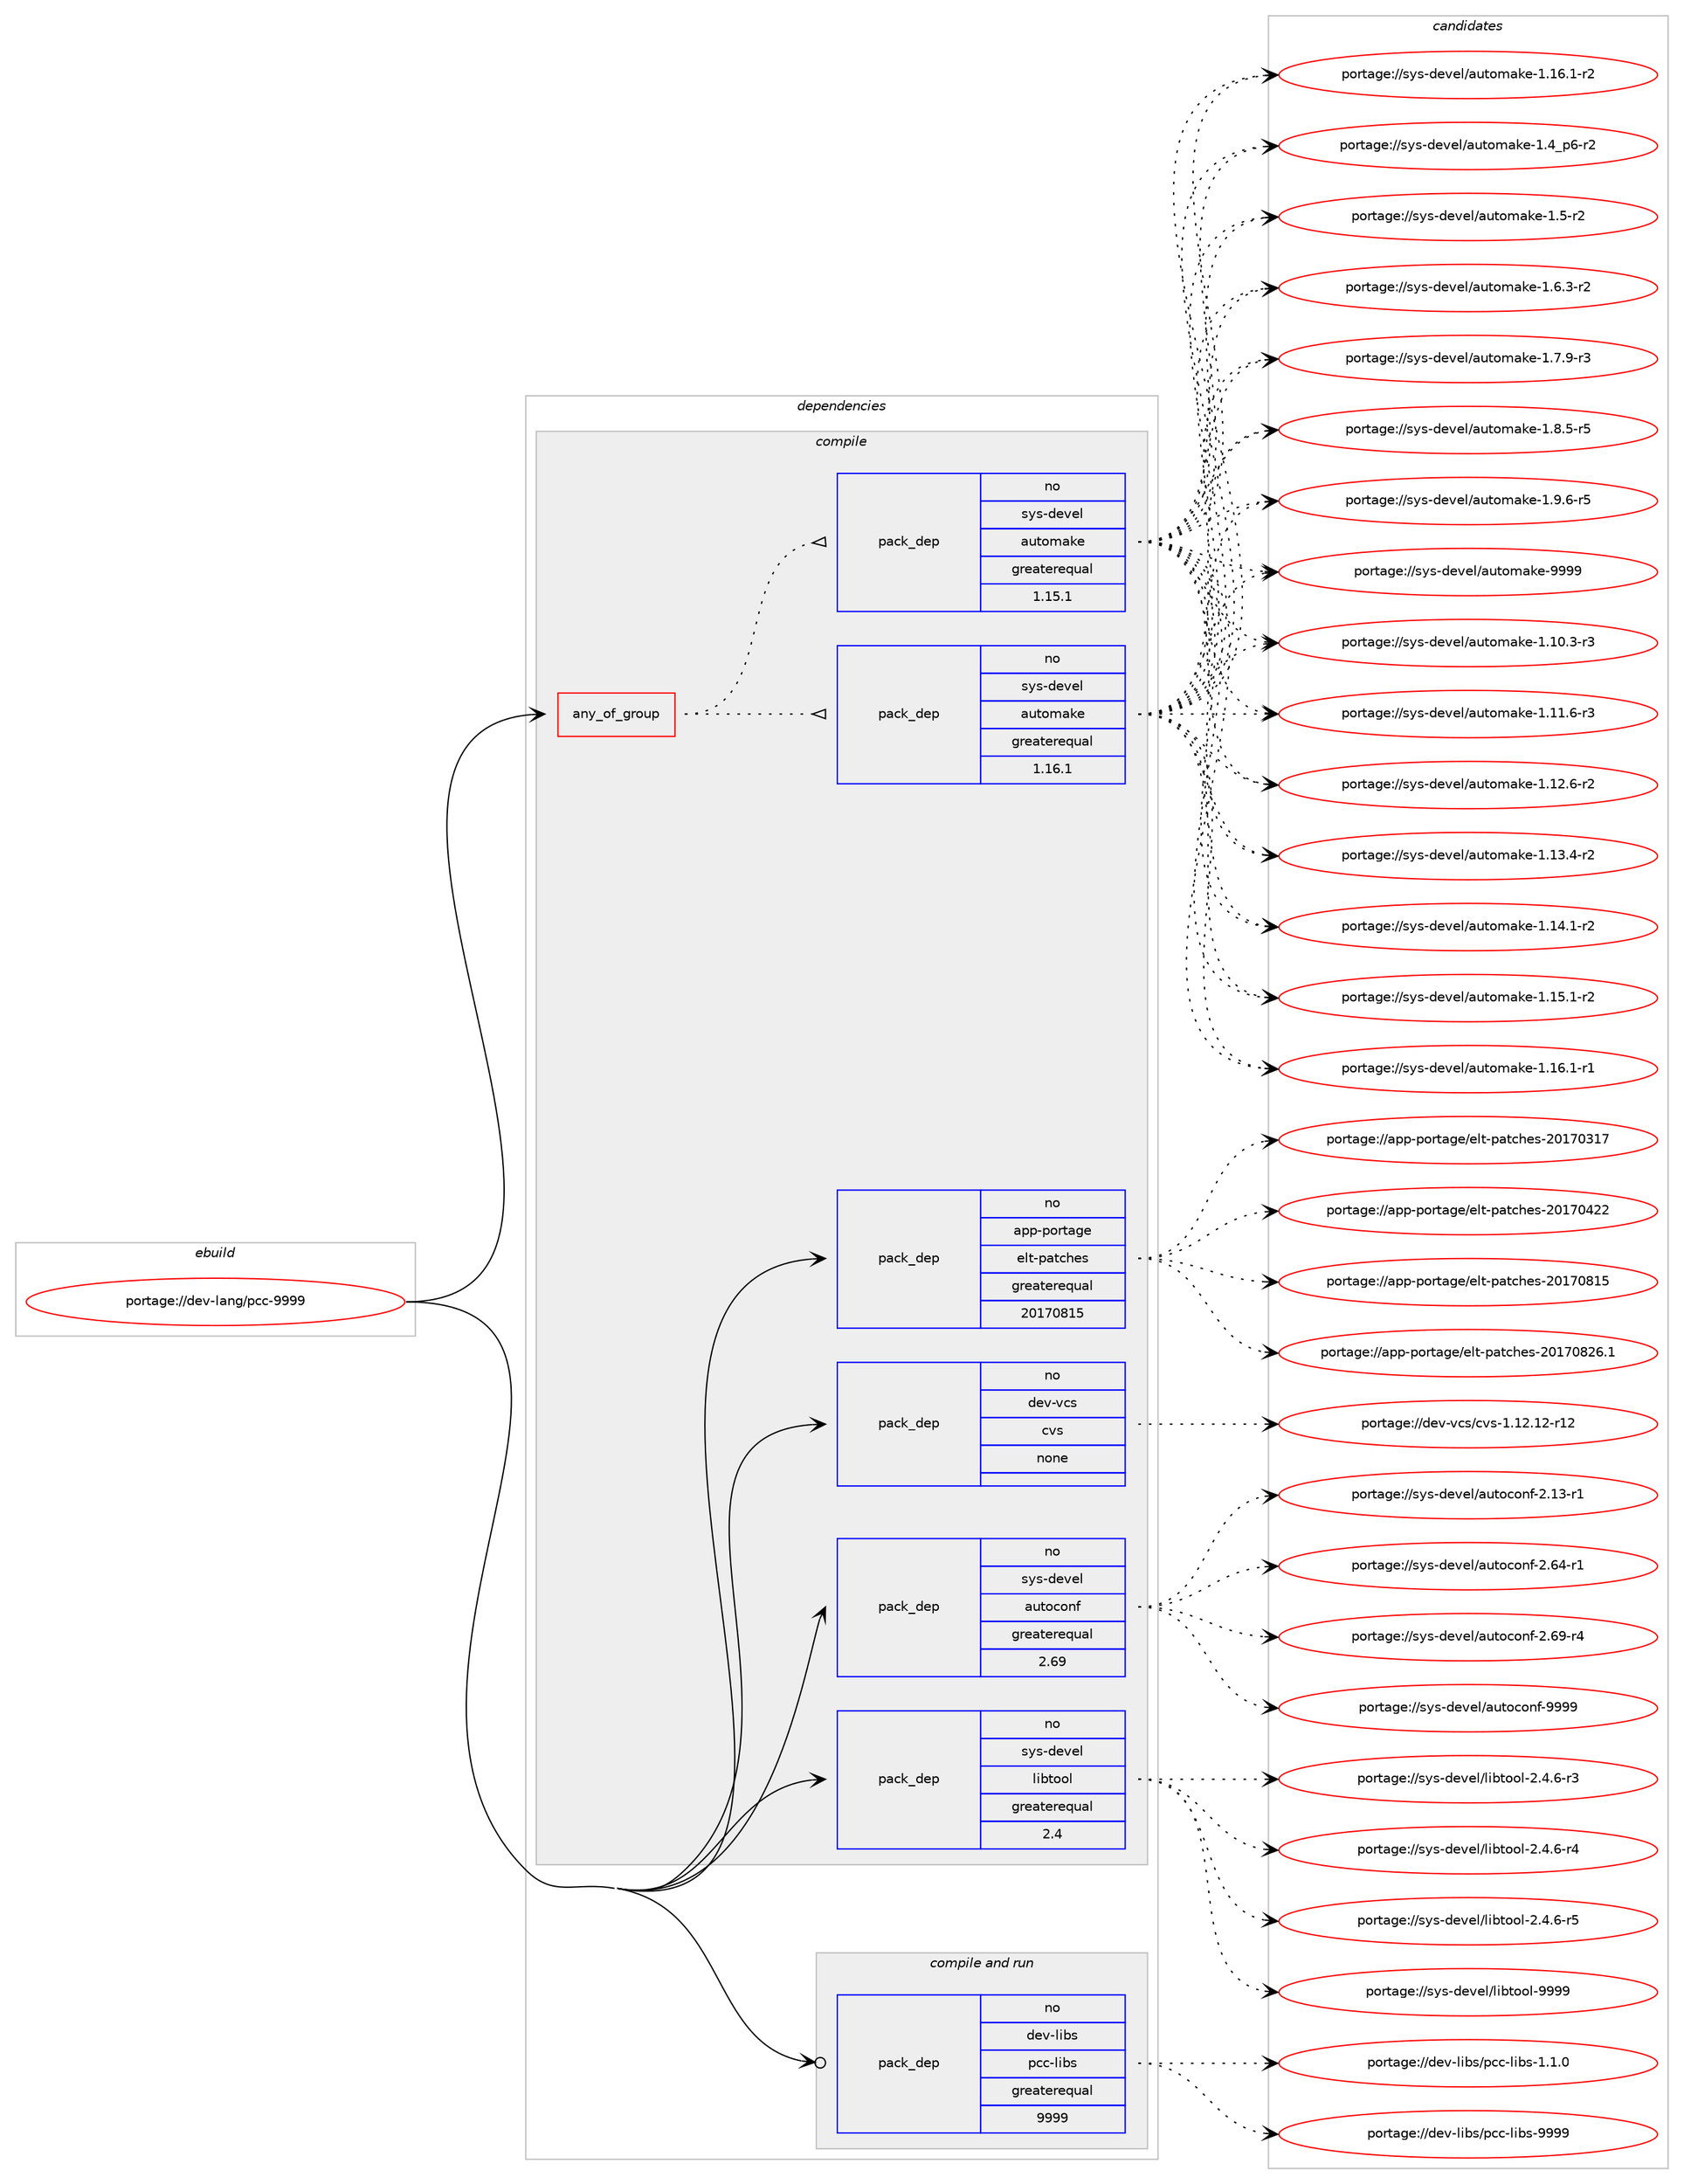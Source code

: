 digraph prolog {

# *************
# Graph options
# *************

newrank=true;
concentrate=true;
compound=true;
graph [rankdir=LR,fontname=Helvetica,fontsize=10,ranksep=1.5];#, ranksep=2.5, nodesep=0.2];
edge  [arrowhead=vee];
node  [fontname=Helvetica,fontsize=10];

# **********
# The ebuild
# **********

subgraph cluster_leftcol {
color=gray;
rank=same;
label=<<i>ebuild</i>>;
id [label="portage://dev-lang/pcc-9999", color=red, width=4, href="../dev-lang/pcc-9999.svg"];
}

# ****************
# The dependencies
# ****************

subgraph cluster_midcol {
color=gray;
label=<<i>dependencies</i>>;
subgraph cluster_compile {
fillcolor="#eeeeee";
style=filled;
label=<<i>compile</i>>;
subgraph any2732 {
dependency94770 [label=<<TABLE BORDER="0" CELLBORDER="1" CELLSPACING="0" CELLPADDING="4"><TR><TD CELLPADDING="10">any_of_group</TD></TR></TABLE>>, shape=none, color=red];subgraph pack72471 {
dependency94771 [label=<<TABLE BORDER="0" CELLBORDER="1" CELLSPACING="0" CELLPADDING="4" WIDTH="220"><TR><TD ROWSPAN="6" CELLPADDING="30">pack_dep</TD></TR><TR><TD WIDTH="110">no</TD></TR><TR><TD>sys-devel</TD></TR><TR><TD>automake</TD></TR><TR><TD>greaterequal</TD></TR><TR><TD>1.16.1</TD></TR></TABLE>>, shape=none, color=blue];
}
dependency94770:e -> dependency94771:w [weight=20,style="dotted",arrowhead="oinv"];
subgraph pack72472 {
dependency94772 [label=<<TABLE BORDER="0" CELLBORDER="1" CELLSPACING="0" CELLPADDING="4" WIDTH="220"><TR><TD ROWSPAN="6" CELLPADDING="30">pack_dep</TD></TR><TR><TD WIDTH="110">no</TD></TR><TR><TD>sys-devel</TD></TR><TR><TD>automake</TD></TR><TR><TD>greaterequal</TD></TR><TR><TD>1.15.1</TD></TR></TABLE>>, shape=none, color=blue];
}
dependency94770:e -> dependency94772:w [weight=20,style="dotted",arrowhead="oinv"];
}
id:e -> dependency94770:w [weight=20,style="solid",arrowhead="vee"];
subgraph pack72473 {
dependency94773 [label=<<TABLE BORDER="0" CELLBORDER="1" CELLSPACING="0" CELLPADDING="4" WIDTH="220"><TR><TD ROWSPAN="6" CELLPADDING="30">pack_dep</TD></TR><TR><TD WIDTH="110">no</TD></TR><TR><TD>app-portage</TD></TR><TR><TD>elt-patches</TD></TR><TR><TD>greaterequal</TD></TR><TR><TD>20170815</TD></TR></TABLE>>, shape=none, color=blue];
}
id:e -> dependency94773:w [weight=20,style="solid",arrowhead="vee"];
subgraph pack72474 {
dependency94774 [label=<<TABLE BORDER="0" CELLBORDER="1" CELLSPACING="0" CELLPADDING="4" WIDTH="220"><TR><TD ROWSPAN="6" CELLPADDING="30">pack_dep</TD></TR><TR><TD WIDTH="110">no</TD></TR><TR><TD>dev-vcs</TD></TR><TR><TD>cvs</TD></TR><TR><TD>none</TD></TR><TR><TD></TD></TR></TABLE>>, shape=none, color=blue];
}
id:e -> dependency94774:w [weight=20,style="solid",arrowhead="vee"];
subgraph pack72475 {
dependency94775 [label=<<TABLE BORDER="0" CELLBORDER="1" CELLSPACING="0" CELLPADDING="4" WIDTH="220"><TR><TD ROWSPAN="6" CELLPADDING="30">pack_dep</TD></TR><TR><TD WIDTH="110">no</TD></TR><TR><TD>sys-devel</TD></TR><TR><TD>autoconf</TD></TR><TR><TD>greaterequal</TD></TR><TR><TD>2.69</TD></TR></TABLE>>, shape=none, color=blue];
}
id:e -> dependency94775:w [weight=20,style="solid",arrowhead="vee"];
subgraph pack72476 {
dependency94776 [label=<<TABLE BORDER="0" CELLBORDER="1" CELLSPACING="0" CELLPADDING="4" WIDTH="220"><TR><TD ROWSPAN="6" CELLPADDING="30">pack_dep</TD></TR><TR><TD WIDTH="110">no</TD></TR><TR><TD>sys-devel</TD></TR><TR><TD>libtool</TD></TR><TR><TD>greaterequal</TD></TR><TR><TD>2.4</TD></TR></TABLE>>, shape=none, color=blue];
}
id:e -> dependency94776:w [weight=20,style="solid",arrowhead="vee"];
}
subgraph cluster_compileandrun {
fillcolor="#eeeeee";
style=filled;
label=<<i>compile and run</i>>;
subgraph pack72477 {
dependency94777 [label=<<TABLE BORDER="0" CELLBORDER="1" CELLSPACING="0" CELLPADDING="4" WIDTH="220"><TR><TD ROWSPAN="6" CELLPADDING="30">pack_dep</TD></TR><TR><TD WIDTH="110">no</TD></TR><TR><TD>dev-libs</TD></TR><TR><TD>pcc-libs</TD></TR><TR><TD>greaterequal</TD></TR><TR><TD>9999</TD></TR></TABLE>>, shape=none, color=blue];
}
id:e -> dependency94777:w [weight=20,style="solid",arrowhead="odotvee"];
}
subgraph cluster_run {
fillcolor="#eeeeee";
style=filled;
label=<<i>run</i>>;
}
}

# **************
# The candidates
# **************

subgraph cluster_choices {
rank=same;
color=gray;
label=<<i>candidates</i>>;

subgraph choice72471 {
color=black;
nodesep=1;
choiceportage11512111545100101118101108479711711611110997107101454946494846514511451 [label="portage://sys-devel/automake-1.10.3-r3", color=red, width=4,href="../sys-devel/automake-1.10.3-r3.svg"];
choiceportage11512111545100101118101108479711711611110997107101454946494946544511451 [label="portage://sys-devel/automake-1.11.6-r3", color=red, width=4,href="../sys-devel/automake-1.11.6-r3.svg"];
choiceportage11512111545100101118101108479711711611110997107101454946495046544511450 [label="portage://sys-devel/automake-1.12.6-r2", color=red, width=4,href="../sys-devel/automake-1.12.6-r2.svg"];
choiceportage11512111545100101118101108479711711611110997107101454946495146524511450 [label="portage://sys-devel/automake-1.13.4-r2", color=red, width=4,href="../sys-devel/automake-1.13.4-r2.svg"];
choiceportage11512111545100101118101108479711711611110997107101454946495246494511450 [label="portage://sys-devel/automake-1.14.1-r2", color=red, width=4,href="../sys-devel/automake-1.14.1-r2.svg"];
choiceportage11512111545100101118101108479711711611110997107101454946495346494511450 [label="portage://sys-devel/automake-1.15.1-r2", color=red, width=4,href="../sys-devel/automake-1.15.1-r2.svg"];
choiceportage11512111545100101118101108479711711611110997107101454946495446494511449 [label="portage://sys-devel/automake-1.16.1-r1", color=red, width=4,href="../sys-devel/automake-1.16.1-r1.svg"];
choiceportage11512111545100101118101108479711711611110997107101454946495446494511450 [label="portage://sys-devel/automake-1.16.1-r2", color=red, width=4,href="../sys-devel/automake-1.16.1-r2.svg"];
choiceportage115121115451001011181011084797117116111109971071014549465295112544511450 [label="portage://sys-devel/automake-1.4_p6-r2", color=red, width=4,href="../sys-devel/automake-1.4_p6-r2.svg"];
choiceportage11512111545100101118101108479711711611110997107101454946534511450 [label="portage://sys-devel/automake-1.5-r2", color=red, width=4,href="../sys-devel/automake-1.5-r2.svg"];
choiceportage115121115451001011181011084797117116111109971071014549465446514511450 [label="portage://sys-devel/automake-1.6.3-r2", color=red, width=4,href="../sys-devel/automake-1.6.3-r2.svg"];
choiceportage115121115451001011181011084797117116111109971071014549465546574511451 [label="portage://sys-devel/automake-1.7.9-r3", color=red, width=4,href="../sys-devel/automake-1.7.9-r3.svg"];
choiceportage115121115451001011181011084797117116111109971071014549465646534511453 [label="portage://sys-devel/automake-1.8.5-r5", color=red, width=4,href="../sys-devel/automake-1.8.5-r5.svg"];
choiceportage115121115451001011181011084797117116111109971071014549465746544511453 [label="portage://sys-devel/automake-1.9.6-r5", color=red, width=4,href="../sys-devel/automake-1.9.6-r5.svg"];
choiceportage115121115451001011181011084797117116111109971071014557575757 [label="portage://sys-devel/automake-9999", color=red, width=4,href="../sys-devel/automake-9999.svg"];
dependency94771:e -> choiceportage11512111545100101118101108479711711611110997107101454946494846514511451:w [style=dotted,weight="100"];
dependency94771:e -> choiceportage11512111545100101118101108479711711611110997107101454946494946544511451:w [style=dotted,weight="100"];
dependency94771:e -> choiceportage11512111545100101118101108479711711611110997107101454946495046544511450:w [style=dotted,weight="100"];
dependency94771:e -> choiceportage11512111545100101118101108479711711611110997107101454946495146524511450:w [style=dotted,weight="100"];
dependency94771:e -> choiceportage11512111545100101118101108479711711611110997107101454946495246494511450:w [style=dotted,weight="100"];
dependency94771:e -> choiceportage11512111545100101118101108479711711611110997107101454946495346494511450:w [style=dotted,weight="100"];
dependency94771:e -> choiceportage11512111545100101118101108479711711611110997107101454946495446494511449:w [style=dotted,weight="100"];
dependency94771:e -> choiceportage11512111545100101118101108479711711611110997107101454946495446494511450:w [style=dotted,weight="100"];
dependency94771:e -> choiceportage115121115451001011181011084797117116111109971071014549465295112544511450:w [style=dotted,weight="100"];
dependency94771:e -> choiceportage11512111545100101118101108479711711611110997107101454946534511450:w [style=dotted,weight="100"];
dependency94771:e -> choiceportage115121115451001011181011084797117116111109971071014549465446514511450:w [style=dotted,weight="100"];
dependency94771:e -> choiceportage115121115451001011181011084797117116111109971071014549465546574511451:w [style=dotted,weight="100"];
dependency94771:e -> choiceportage115121115451001011181011084797117116111109971071014549465646534511453:w [style=dotted,weight="100"];
dependency94771:e -> choiceportage115121115451001011181011084797117116111109971071014549465746544511453:w [style=dotted,weight="100"];
dependency94771:e -> choiceportage115121115451001011181011084797117116111109971071014557575757:w [style=dotted,weight="100"];
}
subgraph choice72472 {
color=black;
nodesep=1;
choiceportage11512111545100101118101108479711711611110997107101454946494846514511451 [label="portage://sys-devel/automake-1.10.3-r3", color=red, width=4,href="../sys-devel/automake-1.10.3-r3.svg"];
choiceportage11512111545100101118101108479711711611110997107101454946494946544511451 [label="portage://sys-devel/automake-1.11.6-r3", color=red, width=4,href="../sys-devel/automake-1.11.6-r3.svg"];
choiceportage11512111545100101118101108479711711611110997107101454946495046544511450 [label="portage://sys-devel/automake-1.12.6-r2", color=red, width=4,href="../sys-devel/automake-1.12.6-r2.svg"];
choiceportage11512111545100101118101108479711711611110997107101454946495146524511450 [label="portage://sys-devel/automake-1.13.4-r2", color=red, width=4,href="../sys-devel/automake-1.13.4-r2.svg"];
choiceportage11512111545100101118101108479711711611110997107101454946495246494511450 [label="portage://sys-devel/automake-1.14.1-r2", color=red, width=4,href="../sys-devel/automake-1.14.1-r2.svg"];
choiceportage11512111545100101118101108479711711611110997107101454946495346494511450 [label="portage://sys-devel/automake-1.15.1-r2", color=red, width=4,href="../sys-devel/automake-1.15.1-r2.svg"];
choiceportage11512111545100101118101108479711711611110997107101454946495446494511449 [label="portage://sys-devel/automake-1.16.1-r1", color=red, width=4,href="../sys-devel/automake-1.16.1-r1.svg"];
choiceportage11512111545100101118101108479711711611110997107101454946495446494511450 [label="portage://sys-devel/automake-1.16.1-r2", color=red, width=4,href="../sys-devel/automake-1.16.1-r2.svg"];
choiceportage115121115451001011181011084797117116111109971071014549465295112544511450 [label="portage://sys-devel/automake-1.4_p6-r2", color=red, width=4,href="../sys-devel/automake-1.4_p6-r2.svg"];
choiceportage11512111545100101118101108479711711611110997107101454946534511450 [label="portage://sys-devel/automake-1.5-r2", color=red, width=4,href="../sys-devel/automake-1.5-r2.svg"];
choiceportage115121115451001011181011084797117116111109971071014549465446514511450 [label="portage://sys-devel/automake-1.6.3-r2", color=red, width=4,href="../sys-devel/automake-1.6.3-r2.svg"];
choiceportage115121115451001011181011084797117116111109971071014549465546574511451 [label="portage://sys-devel/automake-1.7.9-r3", color=red, width=4,href="../sys-devel/automake-1.7.9-r3.svg"];
choiceportage115121115451001011181011084797117116111109971071014549465646534511453 [label="portage://sys-devel/automake-1.8.5-r5", color=red, width=4,href="../sys-devel/automake-1.8.5-r5.svg"];
choiceportage115121115451001011181011084797117116111109971071014549465746544511453 [label="portage://sys-devel/automake-1.9.6-r5", color=red, width=4,href="../sys-devel/automake-1.9.6-r5.svg"];
choiceportage115121115451001011181011084797117116111109971071014557575757 [label="portage://sys-devel/automake-9999", color=red, width=4,href="../sys-devel/automake-9999.svg"];
dependency94772:e -> choiceportage11512111545100101118101108479711711611110997107101454946494846514511451:w [style=dotted,weight="100"];
dependency94772:e -> choiceportage11512111545100101118101108479711711611110997107101454946494946544511451:w [style=dotted,weight="100"];
dependency94772:e -> choiceportage11512111545100101118101108479711711611110997107101454946495046544511450:w [style=dotted,weight="100"];
dependency94772:e -> choiceportage11512111545100101118101108479711711611110997107101454946495146524511450:w [style=dotted,weight="100"];
dependency94772:e -> choiceportage11512111545100101118101108479711711611110997107101454946495246494511450:w [style=dotted,weight="100"];
dependency94772:e -> choiceportage11512111545100101118101108479711711611110997107101454946495346494511450:w [style=dotted,weight="100"];
dependency94772:e -> choiceportage11512111545100101118101108479711711611110997107101454946495446494511449:w [style=dotted,weight="100"];
dependency94772:e -> choiceportage11512111545100101118101108479711711611110997107101454946495446494511450:w [style=dotted,weight="100"];
dependency94772:e -> choiceportage115121115451001011181011084797117116111109971071014549465295112544511450:w [style=dotted,weight="100"];
dependency94772:e -> choiceportage11512111545100101118101108479711711611110997107101454946534511450:w [style=dotted,weight="100"];
dependency94772:e -> choiceportage115121115451001011181011084797117116111109971071014549465446514511450:w [style=dotted,weight="100"];
dependency94772:e -> choiceportage115121115451001011181011084797117116111109971071014549465546574511451:w [style=dotted,weight="100"];
dependency94772:e -> choiceportage115121115451001011181011084797117116111109971071014549465646534511453:w [style=dotted,weight="100"];
dependency94772:e -> choiceportage115121115451001011181011084797117116111109971071014549465746544511453:w [style=dotted,weight="100"];
dependency94772:e -> choiceportage115121115451001011181011084797117116111109971071014557575757:w [style=dotted,weight="100"];
}
subgraph choice72473 {
color=black;
nodesep=1;
choiceportage97112112451121111141169710310147101108116451129711699104101115455048495548514955 [label="portage://app-portage/elt-patches-20170317", color=red, width=4,href="../app-portage/elt-patches-20170317.svg"];
choiceportage97112112451121111141169710310147101108116451129711699104101115455048495548525050 [label="portage://app-portage/elt-patches-20170422", color=red, width=4,href="../app-portage/elt-patches-20170422.svg"];
choiceportage97112112451121111141169710310147101108116451129711699104101115455048495548564953 [label="portage://app-portage/elt-patches-20170815", color=red, width=4,href="../app-portage/elt-patches-20170815.svg"];
choiceportage971121124511211111411697103101471011081164511297116991041011154550484955485650544649 [label="portage://app-portage/elt-patches-20170826.1", color=red, width=4,href="../app-portage/elt-patches-20170826.1.svg"];
dependency94773:e -> choiceportage97112112451121111141169710310147101108116451129711699104101115455048495548514955:w [style=dotted,weight="100"];
dependency94773:e -> choiceportage97112112451121111141169710310147101108116451129711699104101115455048495548525050:w [style=dotted,weight="100"];
dependency94773:e -> choiceportage97112112451121111141169710310147101108116451129711699104101115455048495548564953:w [style=dotted,weight="100"];
dependency94773:e -> choiceportage971121124511211111411697103101471011081164511297116991041011154550484955485650544649:w [style=dotted,weight="100"];
}
subgraph choice72474 {
color=black;
nodesep=1;
choiceportage100101118451189911547991181154549464950464950451144950 [label="portage://dev-vcs/cvs-1.12.12-r12", color=red, width=4,href="../dev-vcs/cvs-1.12.12-r12.svg"];
dependency94774:e -> choiceportage100101118451189911547991181154549464950464950451144950:w [style=dotted,weight="100"];
}
subgraph choice72475 {
color=black;
nodesep=1;
choiceportage1151211154510010111810110847971171161119911111010245504649514511449 [label="portage://sys-devel/autoconf-2.13-r1", color=red, width=4,href="../sys-devel/autoconf-2.13-r1.svg"];
choiceportage1151211154510010111810110847971171161119911111010245504654524511449 [label="portage://sys-devel/autoconf-2.64-r1", color=red, width=4,href="../sys-devel/autoconf-2.64-r1.svg"];
choiceportage1151211154510010111810110847971171161119911111010245504654574511452 [label="portage://sys-devel/autoconf-2.69-r4", color=red, width=4,href="../sys-devel/autoconf-2.69-r4.svg"];
choiceportage115121115451001011181011084797117116111991111101024557575757 [label="portage://sys-devel/autoconf-9999", color=red, width=4,href="../sys-devel/autoconf-9999.svg"];
dependency94775:e -> choiceportage1151211154510010111810110847971171161119911111010245504649514511449:w [style=dotted,weight="100"];
dependency94775:e -> choiceportage1151211154510010111810110847971171161119911111010245504654524511449:w [style=dotted,weight="100"];
dependency94775:e -> choiceportage1151211154510010111810110847971171161119911111010245504654574511452:w [style=dotted,weight="100"];
dependency94775:e -> choiceportage115121115451001011181011084797117116111991111101024557575757:w [style=dotted,weight="100"];
}
subgraph choice72476 {
color=black;
nodesep=1;
choiceportage1151211154510010111810110847108105981161111111084550465246544511451 [label="portage://sys-devel/libtool-2.4.6-r3", color=red, width=4,href="../sys-devel/libtool-2.4.6-r3.svg"];
choiceportage1151211154510010111810110847108105981161111111084550465246544511452 [label="portage://sys-devel/libtool-2.4.6-r4", color=red, width=4,href="../sys-devel/libtool-2.4.6-r4.svg"];
choiceportage1151211154510010111810110847108105981161111111084550465246544511453 [label="portage://sys-devel/libtool-2.4.6-r5", color=red, width=4,href="../sys-devel/libtool-2.4.6-r5.svg"];
choiceportage1151211154510010111810110847108105981161111111084557575757 [label="portage://sys-devel/libtool-9999", color=red, width=4,href="../sys-devel/libtool-9999.svg"];
dependency94776:e -> choiceportage1151211154510010111810110847108105981161111111084550465246544511451:w [style=dotted,weight="100"];
dependency94776:e -> choiceportage1151211154510010111810110847108105981161111111084550465246544511452:w [style=dotted,weight="100"];
dependency94776:e -> choiceportage1151211154510010111810110847108105981161111111084550465246544511453:w [style=dotted,weight="100"];
dependency94776:e -> choiceportage1151211154510010111810110847108105981161111111084557575757:w [style=dotted,weight="100"];
}
subgraph choice72477 {
color=black;
nodesep=1;
choiceportage10010111845108105981154711299994510810598115454946494648 [label="portage://dev-libs/pcc-libs-1.1.0", color=red, width=4,href="../dev-libs/pcc-libs-1.1.0.svg"];
choiceportage100101118451081059811547112999945108105981154557575757 [label="portage://dev-libs/pcc-libs-9999", color=red, width=4,href="../dev-libs/pcc-libs-9999.svg"];
dependency94777:e -> choiceportage10010111845108105981154711299994510810598115454946494648:w [style=dotted,weight="100"];
dependency94777:e -> choiceportage100101118451081059811547112999945108105981154557575757:w [style=dotted,weight="100"];
}
}

}
